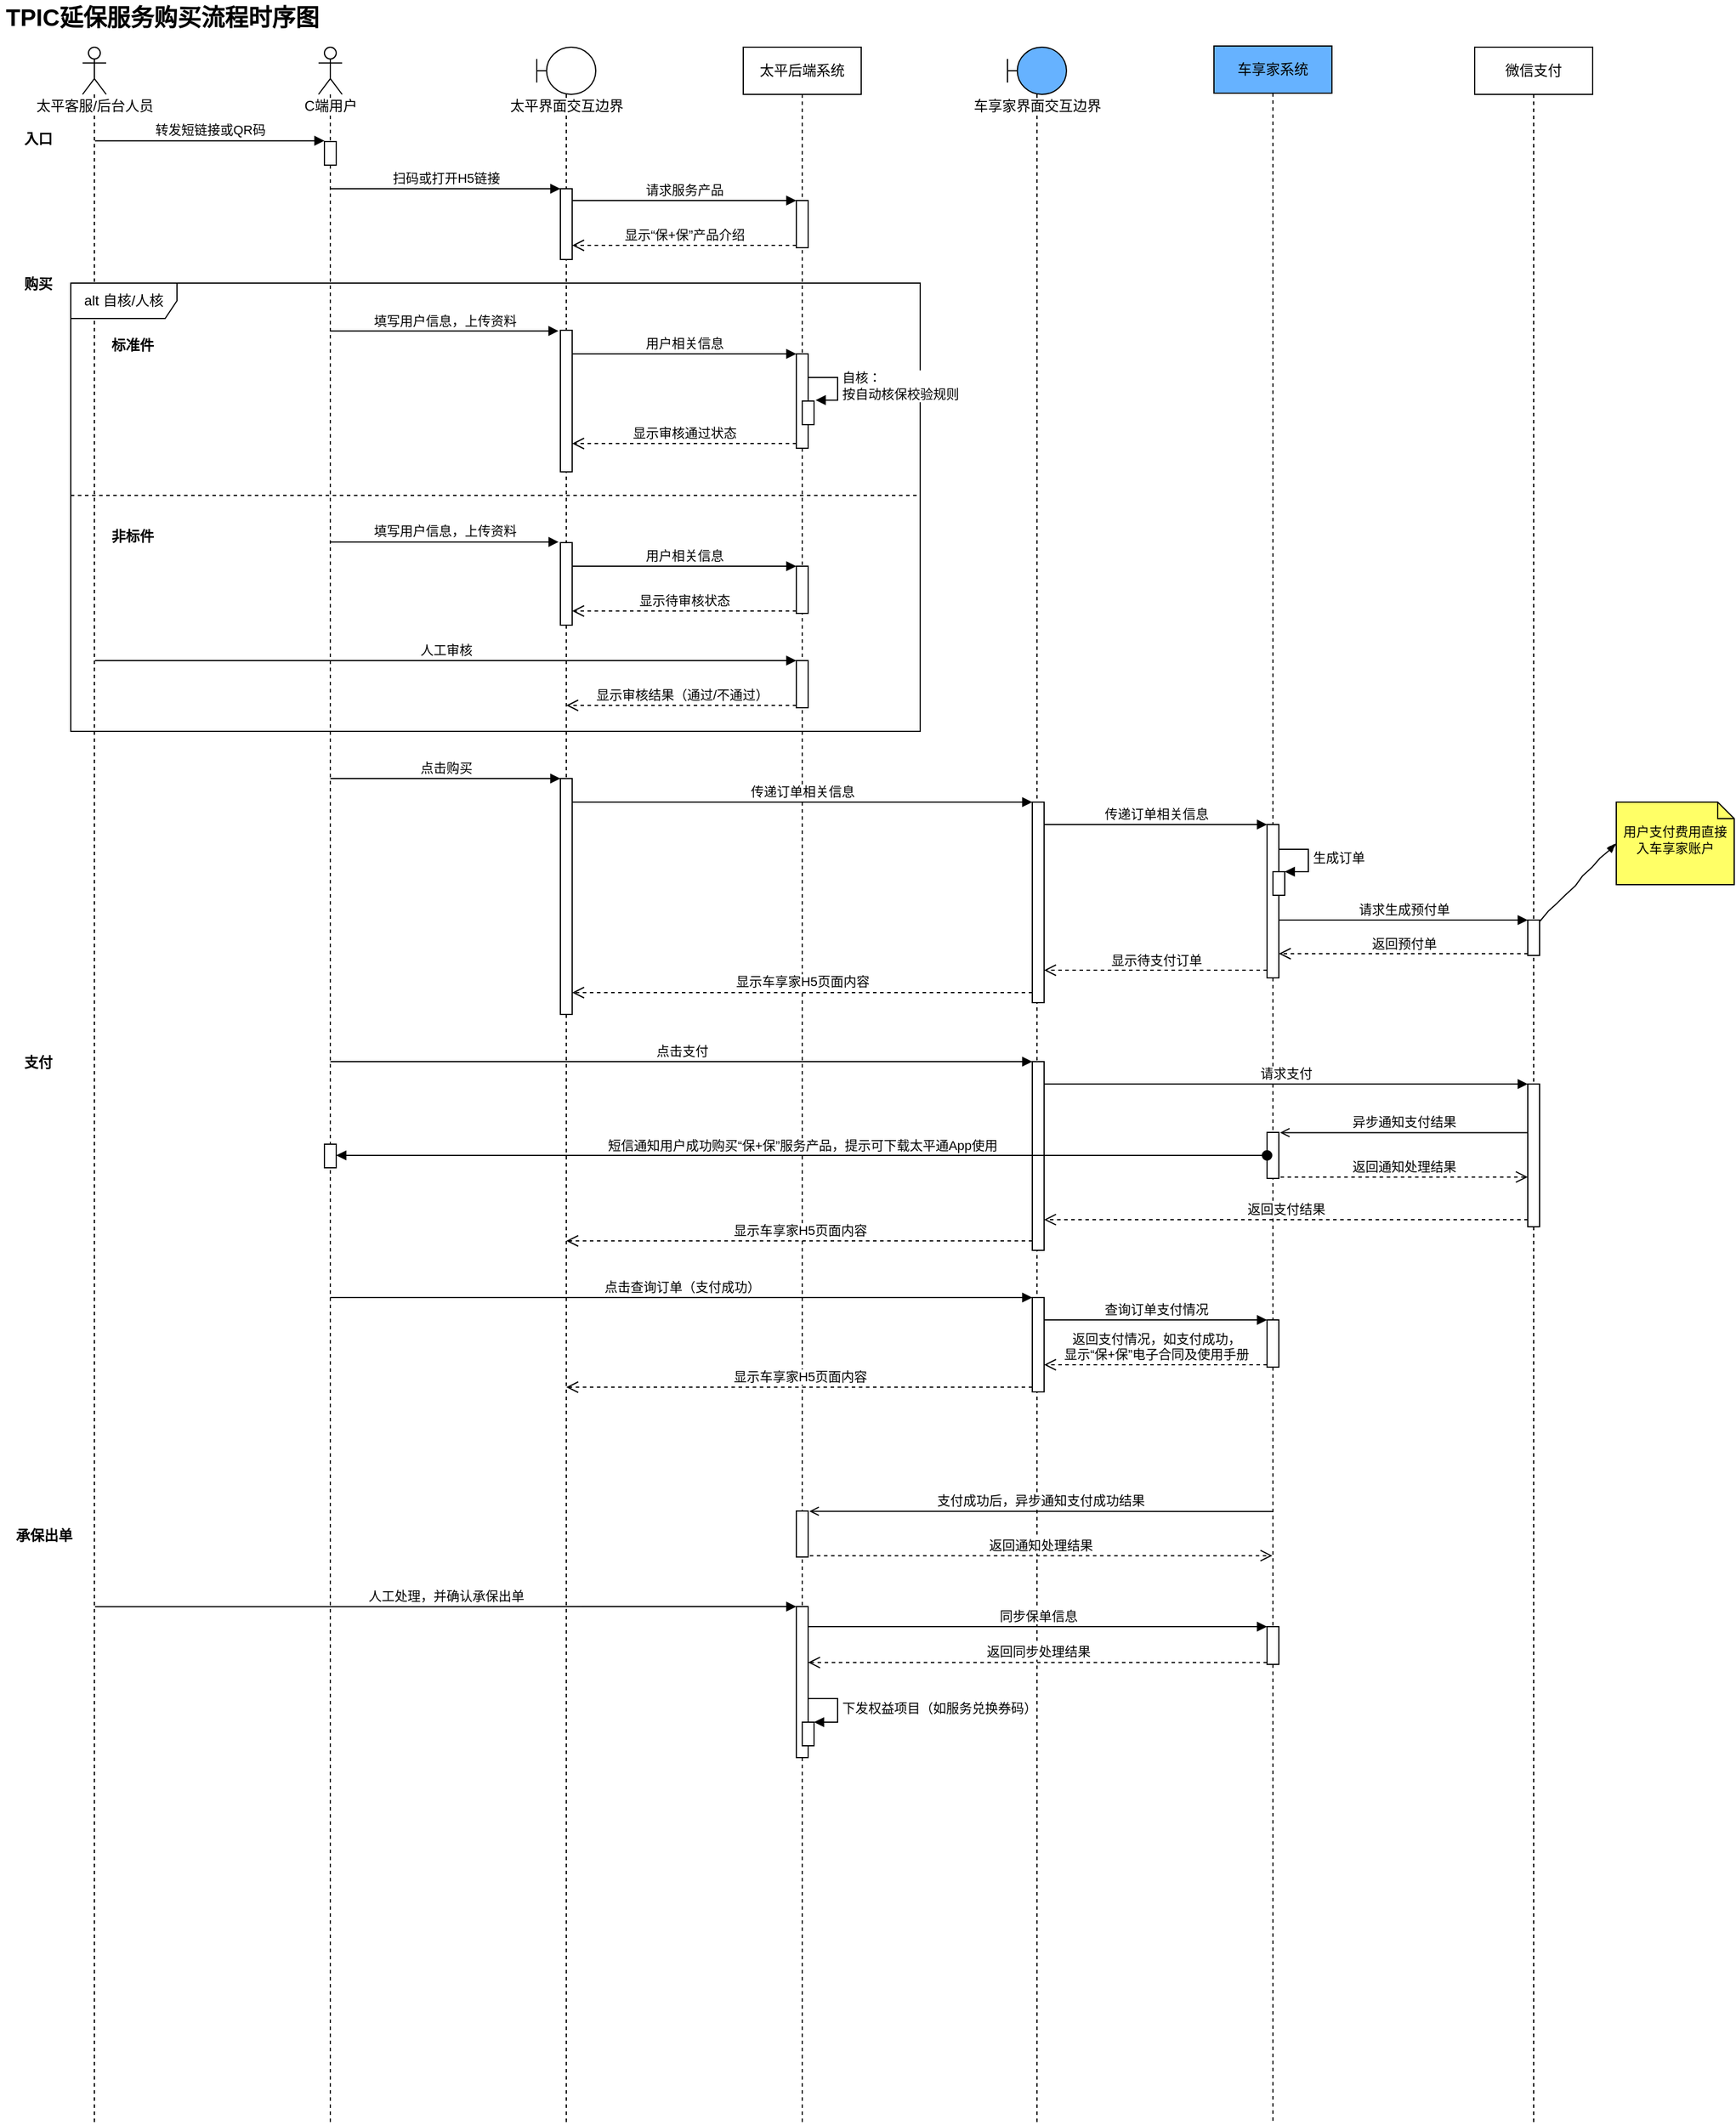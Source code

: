 <mxGraphModel dx="522" dy="437" grid="1" gridSize="10" guides="1" tooltips="1" connect="1" arrows="1" fold="1" page="1" pageScale="1" pageWidth="827" pageHeight="1169" background="#ffffff"><root><mxCell id="0"/><mxCell id="1" parent="0"/><mxCell id="12" value="太平后端系统" style="shape=umlLifeline;perimeter=lifelinePerimeter;whiteSpace=wrap;html=1;container=1;collapsible=0;recursiveResize=0;outlineConnect=0;fontFamily=Helvetica;" parent="1" vertex="1"><mxGeometry x="630" y="40" width="100" height="1760" as="geometry"/></mxCell><mxCell id="58" value="" style="html=1;points=[];perimeter=orthogonalPerimeter;fillColor=#ffffff;fontFamily=Helvetica;" parent="12" vertex="1"><mxGeometry x="45" y="260" width="10" height="80" as="geometry"/></mxCell><mxCell id="63" value="" style="html=1;points=[];perimeter=orthogonalPerimeter;fillColor=#ffffff;fontFamily=Helvetica;" parent="12" vertex="1"><mxGeometry x="45" y="130" width="10" height="40" as="geometry"/></mxCell><mxCell id="75" value="" style="html=1;points=[];perimeter=orthogonalPerimeter;fillColor=#ffffff;fontFamily=Helvetica;" parent="12" vertex="1"><mxGeometry x="45" y="440" width="10" height="40" as="geometry"/></mxCell><mxCell id="111" value="" style="html=1;points=[];perimeter=orthogonalPerimeter;fillColor=#ffffff;fontFamily=Helvetica;" parent="12" vertex="1"><mxGeometry x="45" y="520" width="10" height="40" as="geometry"/></mxCell><mxCell id="176" value="" style="html=1;points=[];perimeter=orthogonalPerimeter;fillColor=#ffffff;fontSize=11;align=center;fontFamily=Helvetica;" parent="12" vertex="1"><mxGeometry x="45" y="1241" width="10" height="39" as="geometry"/></mxCell><mxCell id="183" value="" style="html=1;points=[];perimeter=orthogonalPerimeter;fillColor=#FFFFFF;fontSize=11;align=center;fontFamily=Helvetica;" parent="12" vertex="1"><mxGeometry x="45" y="1322" width="10" height="128" as="geometry"/></mxCell><mxCell id="203" value="" style="html=1;points=[];perimeter=orthogonalPerimeter;" parent="12" vertex="1"><mxGeometry x="50" y="1420" width="10" height="20" as="geometry"/></mxCell><mxCell id="204" value="下发权益项目（如服务兑换券码）" style="edgeStyle=orthogonalEdgeStyle;html=1;align=left;spacingLeft=2;endArrow=block;rounded=0;entryX=1;entryY=0;" parent="12" source="183" target="203" edge="1"><mxGeometry relative="1" as="geometry"><mxPoint x="55" y="1400" as="sourcePoint"/><Array as="points"><mxPoint x="80" y="1400"/><mxPoint x="80" y="1420"/></Array></mxGeometry></mxCell><mxCell id="25" value="太平界面交互边界" style="shape=umlLifeline;participant=umlBoundary;perimeter=lifelinePerimeter;html=1;container=1;collapsible=0;recursiveResize=0;verticalAlign=top;spacingTop=36;labelBackgroundColor=#ffffff;outlineConnect=0;fontFamily=Helvetica;size=40;" parent="1" vertex="1"><mxGeometry x="455" y="40" width="50" height="1760" as="geometry"/></mxCell><mxCell id="106" value="" style="html=1;points=[];perimeter=orthogonalPerimeter;fillColor=#ffffff;fontFamily=Helvetica;" parent="25" vertex="1"><mxGeometry x="20" y="240" width="10" height="120" as="geometry"/></mxCell><mxCell id="118" value="" style="html=1;points=[];perimeter=orthogonalPerimeter;fillColor=#ffffff;fontFamily=Helvetica;" parent="25" vertex="1"><mxGeometry x="20" y="620" width="10" height="200" as="geometry"/></mxCell><mxCell id="27" value="太平客服/后台人员" style="shape=umlLifeline;participant=umlActor;perimeter=lifelinePerimeter;html=1;container=1;collapsible=0;recursiveResize=0;verticalAlign=top;spacingTop=36;labelBackgroundColor=#ffffff;outlineConnect=0;horizontal=1;flipH=1;flipV=0;direction=east;labelBorderColor=none;fontFamily=Helvetica;" parent="1" vertex="1"><mxGeometry x="70" y="40" width="20" height="1760" as="geometry"/></mxCell><mxCell id="28" value="C端用户" style="shape=umlLifeline;participant=umlActor;perimeter=lifelinePerimeter;html=1;container=1;collapsible=0;recursiveResize=0;verticalAlign=top;spacingTop=36;labelBackgroundColor=#ffffff;outlineConnect=0;fontFamily=Helvetica;" parent="1" vertex="1"><mxGeometry x="270" y="40" width="20" height="1760" as="geometry"/></mxCell><mxCell id="32" value="" style="html=1;points=[];perimeter=orthogonalPerimeter;fontFamily=Helvetica;" parent="28" vertex="1"><mxGeometry x="5" y="80" width="10" height="20" as="geometry"/></mxCell><mxCell id="194" value="" style="html=1;points=[];perimeter=orthogonalPerimeter;fillColor=#FFFFFF;fontSize=11;align=center;fontFamily=Helvetica;" parent="28" vertex="1"><mxGeometry x="5" y="930" width="10" height="20" as="geometry"/></mxCell><mxCell id="33" value="转发短链接或QR码" style="html=1;verticalAlign=bottom;startArrow=none;endArrow=block;startSize=8;startFill=0;entryX=0;entryY=-0.033;entryPerimeter=0;fontFamily=Helvetica;" parent="1" source="27" target="32" edge="1"><mxGeometry relative="1" as="geometry"><mxPoint x="15" y="120" as="sourcePoint"/><mxPoint x="270" y="119" as="targetPoint"/></mxGeometry></mxCell><mxCell id="35" value="扫码或打开H5链接" style="html=1;verticalAlign=bottom;endArrow=block;entryX=0;entryY=0;fontFamily=Helvetica;" parent="1" source="28" target="34" edge="1"><mxGeometry relative="1" as="geometry"><mxPoint x="210" y="160" as="sourcePoint"/></mxGeometry></mxCell><mxCell id="34" value="" style="html=1;points=[];perimeter=orthogonalPerimeter;fontFamily=Helvetica;" parent="1" vertex="1"><mxGeometry x="475" y="160" width="10" height="60" as="geometry"/></mxCell><mxCell id="39" value="车享家界面交互边界" style="shape=umlLifeline;participant=umlBoundary;perimeter=lifelinePerimeter;html=1;container=1;collapsible=0;recursiveResize=0;verticalAlign=top;spacingTop=36;labelBackgroundColor=#ffffff;outlineConnect=0;fillColor=#66B2FF;fontFamily=Helvetica;" parent="1" vertex="1"><mxGeometry x="854" y="40" width="50" height="1760" as="geometry"/></mxCell><mxCell id="121" value="" style="html=1;points=[];perimeter=orthogonalPerimeter;fillColor=#ffffff;fontFamily=Helvetica;" parent="39" vertex="1"><mxGeometry x="21" y="640" width="10" height="170" as="geometry"/></mxCell><mxCell id="141" value="" style="html=1;points=[];perimeter=orthogonalPerimeter;fillColor=#ffffff;fontFamily=Helvetica;" parent="39" vertex="1"><mxGeometry x="21" y="860" width="10" height="160" as="geometry"/></mxCell><mxCell id="196" value="" style="html=1;points=[];perimeter=orthogonalPerimeter;fillColor=#FFFFFF;fontSize=11;align=center;fontFamily=Helvetica;" parent="39" vertex="1"><mxGeometry x="21" y="1060" width="10" height="80" as="geometry"/></mxCell><mxCell id="40" value="车享家系统" style="shape=umlLifeline;perimeter=lifelinePerimeter;whiteSpace=wrap;html=1;container=1;collapsible=0;recursiveResize=0;outlineConnect=0;fillColor=#66B2FF;fontFamily=Helvetica;" parent="1" vertex="1"><mxGeometry x="1029" y="39" width="100" height="1760" as="geometry"/></mxCell><mxCell id="124" value="" style="html=1;points=[];perimeter=orthogonalPerimeter;fillColor=#ffffff;fontFamily=Helvetica;" parent="40" vertex="1"><mxGeometry x="45" y="660" width="10" height="130" as="geometry"/></mxCell><mxCell id="160" value="" style="html=1;points=[];perimeter=orthogonalPerimeter;fillColor=#ffffff;fontSize=11;fontFamily=Helvetica;" parent="40" vertex="1"><mxGeometry x="50" y="700" width="10" height="20" as="geometry"/></mxCell><mxCell id="161" value="生成订单" style="edgeStyle=orthogonalEdgeStyle;html=1;align=left;spacingLeft=2;endArrow=block;rounded=0;entryX=1;entryY=0;shadow=0;fontSize=11;fontFamily=Helvetica;" parent="40" source="124" target="160" edge="1"><mxGeometry relative="1" as="geometry"><mxPoint x="55" y="671" as="sourcePoint"/><Array as="points"><mxPoint x="80" y="681"/><mxPoint x="80" y="700"/></Array></mxGeometry></mxCell><mxCell id="168" value="" style="html=1;points=[];perimeter=orthogonalPerimeter;fillColor=#ffffff;fontSize=11;align=center;fontFamily=Helvetica;" parent="40" vertex="1"><mxGeometry x="45" y="921" width="10" height="39" as="geometry"/></mxCell><mxCell id="186" value="" style="html=1;points=[];perimeter=orthogonalPerimeter;fillColor=#FFFFFF;fontSize=11;align=center;fontFamily=Helvetica;" parent="40" vertex="1"><mxGeometry x="45" y="1340" width="10" height="32" as="geometry"/></mxCell><mxCell id="199" value="" style="html=1;points=[];perimeter=orthogonalPerimeter;fillColor=#FFFFFF;fontSize=11;align=center;fontFamily=Helvetica;" parent="40" vertex="1"><mxGeometry x="45" y="1080" width="10" height="40" as="geometry"/></mxCell><mxCell id="54" value="alt 自核/人核" style="shape=umlFrame;whiteSpace=wrap;html=1;fillColor=#ffffff;width=90;height=30;fontFamily=Helvetica;" parent="1" vertex="1"><mxGeometry x="60" y="240" width="720" height="380" as="geometry"/></mxCell><mxCell id="59" value="用户相关信息" style="html=1;verticalAlign=bottom;endArrow=block;entryX=0;entryY=0;shadow=0;fontFamily=Helvetica;" parent="1" source="106" target="58" edge="1"><mxGeometry relative="1" as="geometry"><mxPoint x="485" y="322.143" as="sourcePoint"/></mxGeometry></mxCell><mxCell id="60" value="显示审核通过状态" style="html=1;verticalAlign=bottom;endArrow=open;dashed=1;endSize=8;exitX=0;exitY=0.95;shadow=0;fontFamily=Helvetica;" parent="1" source="58" target="106" edge="1"><mxGeometry relative="1" as="geometry"><mxPoint x="485" y="398.143" as="targetPoint"/></mxGeometry></mxCell><mxCell id="65" value="显示“保+保”产品介绍" style="html=1;verticalAlign=bottom;endArrow=open;dashed=1;endSize=8;exitX=0;exitY=0.95;shadow=0;fontFamily=Helvetica;" parent="1" source="63" target="34" edge="1"><mxGeometry relative="1" as="geometry"><mxPoint x="605" y="236" as="targetPoint"/></mxGeometry></mxCell><mxCell id="64" value="请求服务产品" style="html=1;verticalAlign=bottom;endArrow=block;entryX=0;entryY=0;shadow=0;fontFamily=Helvetica;" parent="1" source="34" target="63" edge="1"><mxGeometry relative="1" as="geometry"><mxPoint x="490" y="160" as="sourcePoint"/></mxGeometry></mxCell><mxCell id="67" value="" style="line;strokeWidth=1;fillColor=none;align=left;verticalAlign=middle;spacingTop=-1;spacingLeft=3;spacingRight=3;rotatable=0;labelPosition=right;points=[];portConstraint=eastwest;dashed=1;fontFamily=Helvetica;" parent="1" vertex="1"><mxGeometry x="60" y="416" width="720" height="8" as="geometry"/></mxCell><mxCell id="68" value="" style="html=1;points=[];perimeter=orthogonalPerimeter;fillColor=#ffffff;fontFamily=Helvetica;" parent="1" vertex="1"><mxGeometry x="680" y="340" width="10" height="20" as="geometry"/></mxCell><mxCell id="69" value="&lt;div&gt;自核：&lt;/div&gt;按自动核保校验规则" style="edgeStyle=orthogonalEdgeStyle;html=1;align=left;spacingLeft=2;endArrow=block;rounded=0;entryX=1.14;entryY=-0.04;shadow=0;entryPerimeter=0;fontFamily=Helvetica;" parent="1" source="58" target="68" edge="1"><mxGeometry relative="1" as="geometry"><mxPoint x="685" y="332" as="sourcePoint"/><Array as="points"><mxPoint x="710" y="320"/><mxPoint x="710" y="339"/></Array></mxGeometry></mxCell><mxCell id="70" value="标准件" style="text;align=center;fontStyle=1;verticalAlign=middle;spacingLeft=3;spacingRight=3;strokeColor=none;rotatable=0;points=[[0,0.5],[1,0.5]];portConstraint=eastwest;fillColor=#ffffff;fontFamily=Helvetica;" parent="1" vertex="1"><mxGeometry x="90" y="279" width="45" height="26" as="geometry"/></mxCell><mxCell id="71" value="非标件" style="text;align=center;fontStyle=1;verticalAlign=middle;spacingLeft=3;spacingRight=3;strokeColor=none;rotatable=0;points=[[0,0.5],[1,0.5]];portConstraint=eastwest;fillColor=#ffffff;fontFamily=Helvetica;" parent="1" vertex="1"><mxGeometry x="90" y="441" width="45" height="26" as="geometry"/></mxCell><mxCell id="76" value="用户相关信息" style="html=1;verticalAlign=bottom;endArrow=block;entryX=0;entryY=0;shadow=0;fontFamily=Helvetica;" parent="1" source="98" target="75" edge="1"><mxGeometry relative="1" as="geometry"><mxPoint x="479.5" y="484" as="sourcePoint"/></mxGeometry></mxCell><mxCell id="77" value="显示待审核状态" style="html=1;verticalAlign=bottom;endArrow=open;dashed=1;endSize=8;exitX=0;exitY=0.95;shadow=0;fontFamily=Helvetica;" parent="1" source="75" target="98" edge="1"><mxGeometry relative="1" as="geometry"><mxPoint x="490" y="520" as="targetPoint"/></mxGeometry></mxCell><mxCell id="98" value="" style="html=1;points=[];perimeter=orthogonalPerimeter;fillColor=#ffffff;fontFamily=Helvetica;" parent="1" vertex="1"><mxGeometry x="475" y="460" width="10" height="70" as="geometry"/></mxCell><mxCell id="99" value="填写用户信息，上传资料" style="html=1;verticalAlign=bottom;endArrow=block;shadow=0;entryX=-0.15;entryY=-0.008;entryPerimeter=0;fontFamily=Helvetica;" parent="1" source="28" target="98" edge="1"><mxGeometry relative="1" as="geometry"><mxPoint x="280" y="469.857" as="sourcePoint"/><mxPoint x="460" y="474" as="targetPoint"/></mxGeometry></mxCell><mxCell id="112" value="人工审核" style="html=1;verticalAlign=bottom;endArrow=block;entryX=0;entryY=0;shadow=0;fontFamily=Helvetica;" parent="1" source="27" target="111" edge="1"><mxGeometry relative="1" as="geometry"><mxPoint x="110" y="650" as="sourcePoint"/></mxGeometry></mxCell><mxCell id="113" value="显示审核结果（通过/不通过）" style="html=1;verticalAlign=bottom;endArrow=open;dashed=1;endSize=8;exitX=0;exitY=0.95;shadow=0;fontFamily=Helvetica;" parent="1" source="111" target="25" edge="1"><mxGeometry relative="1" as="geometry"><mxPoint x="480" y="636" as="targetPoint"/></mxGeometry></mxCell><mxCell id="107" value="填写用户信息，上传资料" style="html=1;verticalAlign=bottom;endArrow=block;shadow=0;entryX=-0.157;entryY=0.005;entryPerimeter=0;fontFamily=Helvetica;" parent="1" source="28" target="106" edge="1"><mxGeometry relative="1" as="geometry"><mxPoint x="279.929" y="305" as="sourcePoint"/><mxPoint x="475" y="305" as="targetPoint"/></mxGeometry></mxCell><mxCell id="119" value="点击购买" style="html=1;verticalAlign=bottom;endArrow=block;entryX=0;entryY=0;shadow=0;fontFamily=Helvetica;" parent="1" source="28" target="118" edge="1"><mxGeometry relative="1" as="geometry"><mxPoint x="405" y="680" as="sourcePoint"/></mxGeometry></mxCell><mxCell id="122" value="传递订单相关信息" style="html=1;verticalAlign=bottom;endArrow=block;entryX=0;entryY=0;shadow=0;fontFamily=Helvetica;" parent="1" source="118" target="121" edge="1"><mxGeometry relative="1" as="geometry"><mxPoint x="570" y="680" as="sourcePoint"/></mxGeometry></mxCell><mxCell id="123" value="显示车享家H5页面内容" style="html=1;verticalAlign=bottom;endArrow=open;dashed=1;endSize=8;exitX=0;exitY=0.95;shadow=0;fontFamily=Helvetica;" parent="1" source="121" target="118" edge="1"><mxGeometry relative="1" as="geometry"><mxPoint x="805" y="756" as="targetPoint"/></mxGeometry></mxCell><mxCell id="125" value="传递订单相关信息" style="html=1;verticalAlign=bottom;endArrow=block;entryX=0;entryY=0;shadow=0;fontFamily=Helvetica;" parent="1" source="121" target="124" edge="1"><mxGeometry relative="1" as="geometry"><mxPoint x="1004" y="730" as="sourcePoint"/></mxGeometry></mxCell><mxCell id="126" value="显示待支付订单" style="html=1;verticalAlign=bottom;endArrow=open;dashed=1;endSize=8;exitX=0;exitY=0.95;shadow=0;fontFamily=Helvetica;" parent="1" source="124" target="121" edge="1"><mxGeometry relative="1" as="geometry"><mxPoint x="1004" y="806" as="targetPoint"/></mxGeometry></mxCell><mxCell id="142" value="点击支付" style="html=1;verticalAlign=bottom;endArrow=block;entryX=0;entryY=0;shadow=0;fontFamily=Helvetica;" parent="1" source="28" target="141" edge="1"><mxGeometry relative="1" as="geometry"><mxPoint x="280.071" y="899.571" as="sourcePoint"/></mxGeometry></mxCell><mxCell id="143" value="显示车享家H5页面内容" style="html=1;verticalAlign=bottom;endArrow=open;dashed=1;endSize=8;exitX=0;exitY=0.95;shadow=0;fontFamily=Helvetica;" parent="1" source="141" target="25" edge="1"><mxGeometry relative="1" as="geometry"><mxPoint x="486" y="1119.5" as="targetPoint"/></mxGeometry></mxCell><mxCell id="144" value="请求支付" style="html=1;verticalAlign=bottom;endArrow=block;entryX=0;entryY=0;shadow=0;fontFamily=Helvetica;" parent="1" source="141" target="145" edge="1"><mxGeometry relative="1" as="geometry"><mxPoint x="1006" y="1180" as="sourcePoint"/></mxGeometry></mxCell><mxCell id="146" value="返回支付结果" style="html=1;verticalAlign=bottom;endArrow=open;dashed=1;endSize=8;exitX=0;exitY=0.95;shadow=0;fontFamily=Helvetica;" parent="1" source="145" target="141" edge="1"><mxGeometry relative="1" as="geometry"><mxPoint x="1006" y="1256" as="targetPoint"/></mxGeometry></mxCell><mxCell id="152" value="微信支付" style="shape=umlLifeline;perimeter=lifelinePerimeter;whiteSpace=wrap;html=1;container=1;collapsible=0;recursiveResize=0;outlineConnect=0;fontFamily=Helvetica;" parent="1" vertex="1"><mxGeometry x="1250" y="40" width="100" height="1760" as="geometry"/></mxCell><mxCell id="157" value="" style="html=1;points=[];perimeter=orthogonalPerimeter;fillColor=#ffffff;fontSize=11;fontFamily=Helvetica;" parent="152" vertex="1"><mxGeometry x="45" y="740" width="10" height="30" as="geometry"/></mxCell><mxCell id="145" value="" style="html=1;points=[];perimeter=orthogonalPerimeter;fillColor=#ffffff;fontFamily=Helvetica;" parent="152" vertex="1"><mxGeometry x="45" y="879" width="10" height="121" as="geometry"/></mxCell><mxCell id="159" value="返回预付单" style="html=1;verticalAlign=bottom;endArrow=open;dashed=1;endSize=8;exitX=0;exitY=0.95;shadow=0;fontSize=11;fontFamily=Helvetica;" parent="1" source="157" target="124" edge="1"><mxGeometry relative="1" as="geometry"><mxPoint x="1225" y="786" as="targetPoint"/></mxGeometry></mxCell><mxCell id="158" value="请求生成预付单" style="html=1;verticalAlign=bottom;endArrow=block;entryX=0;entryY=0;shadow=0;fontSize=11;fontFamily=Helvetica;" parent="1" source="124" target="157" edge="1"><mxGeometry relative="1" as="geometry"><mxPoint x="1225" y="710" as="sourcePoint"/></mxGeometry></mxCell><mxCell id="164" value="用户支付费用直接入车享家账户" style="shape=note;whiteSpace=wrap;html=1;size=14;verticalAlign=middle;align=center;spacingTop=-6;fillColor=#FFFF66;fontSize=11;fontFamily=Helvetica;" parent="1" vertex="1"><mxGeometry x="1370" y="680" width="100" height="70" as="geometry"/></mxCell><mxCell id="165" value="" style="rounded=0;comic=1;strokeWidth=1;endArrow=blockThin;html=1;fontFamily=Helvetica;fontStyle=1;shadow=0;entryX=0;entryY=0.5;" parent="1" source="157" target="164" edge="1"><mxGeometry width="50" height="50" relative="1" as="geometry"><mxPoint x="1370" y="700" as="sourcePoint"/><mxPoint x="1420" y="650" as="targetPoint"/></mxGeometry></mxCell><mxCell id="169" value="异步通知支付结果" style="html=1;verticalAlign=bottom;endArrow=open;shadow=0;strokeWidth=1;fontSize=11;endFill=0;entryX=1.1;entryY=0.005;entryPerimeter=0;fontFamily=Helvetica;" parent="1" source="145" target="168" edge="1"><mxGeometry relative="1" as="geometry"><mxPoint x="1004" y="960" as="sourcePoint"/><mxPoint x="1090" y="960" as="targetPoint"/></mxGeometry></mxCell><mxCell id="170" value="返回通知处理结果" style="html=1;verticalAlign=bottom;endArrow=open;dashed=1;endSize=8;shadow=0;strokeWidth=1;fontSize=11;exitX=1.14;exitY=0.97;exitPerimeter=0;fontFamily=Helvetica;" parent="1" source="168" target="145" edge="1"><mxGeometry relative="1" as="geometry"><mxPoint x="1004" y="1036" as="targetPoint"/><mxPoint x="1090" y="1036" as="sourcePoint"/></mxGeometry></mxCell><mxCell id="177" value="支付成功后，异步通知支付成功结果" style="html=1;verticalAlign=bottom;endArrow=open;shadow=0;strokeWidth=1;fontSize=11;endFill=0;entryX=1.1;entryY=0.005;entryPerimeter=0;fontFamily=Helvetica;" parent="1" target="176" edge="1"><mxGeometry relative="1" as="geometry"><mxPoint x="1078.5" y="1281.333" as="sourcePoint"/><mxPoint x="924" y="1351" as="targetPoint"/></mxGeometry></mxCell><mxCell id="178" value="返回通知处理结果" style="html=1;verticalAlign=bottom;endArrow=open;dashed=1;endSize=8;shadow=0;strokeWidth=1;fontSize=11;exitX=1.14;exitY=0.97;exitPerimeter=0;fontFamily=Helvetica;" parent="1" source="176" edge="1"><mxGeometry relative="1" as="geometry"><mxPoint x="1078.5" y="1318.833" as="targetPoint"/><mxPoint x="924" y="1427" as="sourcePoint"/></mxGeometry></mxCell><mxCell id="179" value="入口" style="text;align=center;fontStyle=1;verticalAlign=middle;spacingLeft=3;spacingRight=3;strokeColor=none;rotatable=0;points=[[0,0.5],[1,0.5]];portConstraint=eastwest;fillColor=#ffffff;fontFamily=Helvetica;" parent="1" vertex="1"><mxGeometry x="10" y="104" width="45" height="26" as="geometry"/></mxCell><mxCell id="180" value="购买" style="text;align=center;fontStyle=1;verticalAlign=middle;spacingLeft=3;spacingRight=3;strokeColor=none;rotatable=0;points=[[0,0.5],[1,0.5]];portConstraint=eastwest;fillColor=#ffffff;fontFamily=Helvetica;" parent="1" vertex="1"><mxGeometry x="10" y="227" width="45" height="26" as="geometry"/></mxCell><mxCell id="181" value="支付" style="text;align=center;fontStyle=1;verticalAlign=middle;spacingLeft=3;spacingRight=3;strokeColor=none;rotatable=0;points=[[0,0.5],[1,0.5]];portConstraint=eastwest;fillColor=#ffffff;fontFamily=Helvetica;" parent="1" vertex="1"><mxGeometry x="10" y="887" width="45" height="26" as="geometry"/></mxCell><mxCell id="182" value="承保出单" style="text;align=center;fontStyle=1;verticalAlign=middle;spacingLeft=3;spacingRight=3;strokeColor=none;rotatable=0;points=[[0,0.5],[1,0.5]];portConstraint=eastwest;fillColor=#ffffff;fontFamily=Helvetica;" parent="1" vertex="1"><mxGeometry x="15" y="1288" width="45" height="26" as="geometry"/></mxCell><mxCell id="184" value="人工处理，并确认承保出单" style="html=1;verticalAlign=bottom;endArrow=block;entryX=0;entryY=0;shadow=0;strokeWidth=1;fontSize=11;fontFamily=Helvetica;" parent="1" target="183" edge="1"><mxGeometry relative="1" as="geometry"><mxPoint x="80.5" y="1362.167" as="sourcePoint"/></mxGeometry></mxCell><mxCell id="187" value="同步保单信息" style="html=1;verticalAlign=bottom;endArrow=block;entryX=0;entryY=0;shadow=0;strokeWidth=1;fontSize=11;fontFamily=Helvetica;" parent="1" source="183" target="186" edge="1"><mxGeometry relative="1" as="geometry"><mxPoint x="1004" y="1371" as="sourcePoint"/></mxGeometry></mxCell><mxCell id="188" value="返回同步处理结果" style="html=1;verticalAlign=bottom;endArrow=open;dashed=1;endSize=8;exitX=0;exitY=0.95;shadow=0;strokeWidth=1;fontSize=11;fontFamily=Helvetica;" parent="1" source="186" target="183" edge="1"><mxGeometry relative="1" as="geometry"><mxPoint x="1004" y="1447" as="targetPoint"/></mxGeometry></mxCell><mxCell id="195" value="短信通知用户成功购买“保+保”服务产品，提示可下载太平通App使用" style="html=1;verticalAlign=bottom;startArrow=oval;endArrow=block;startSize=8;shadow=0;strokeWidth=1;fontSize=11;fontFamily=Helvetica;" parent="1" source="168" target="194" edge="1"><mxGeometry relative="1" as="geometry"><mxPoint x="700" y="940" as="sourcePoint"/></mxGeometry></mxCell><mxCell id="197" value="点击查询订单（支付成功）" style="html=1;verticalAlign=bottom;endArrow=block;entryX=0;entryY=0;shadow=0;strokeWidth=1;fontSize=11;fontFamily=Helvetica;" parent="1" source="28" target="196" edge="1"><mxGeometry relative="1" as="geometry"><mxPoint x="805" y="1100" as="sourcePoint"/></mxGeometry></mxCell><mxCell id="200" value="查询订单支付情况" style="html=1;verticalAlign=bottom;endArrow=block;entryX=0;entryY=0;shadow=0;strokeWidth=1;fontSize=11;fontFamily=Helvetica;" parent="1" source="196" target="199" edge="1"><mxGeometry relative="1" as="geometry"><mxPoint x="1004" y="1100" as="sourcePoint"/></mxGeometry></mxCell><mxCell id="201" value="返回支付情况，&lt;span style=&quot;letter-spacing: 0px&quot;&gt;如支付成功，&lt;/span&gt;&lt;div&gt;&lt;span style=&quot;letter-spacing: 0px&quot;&gt;显示“保+保”电子合同及使用手册&lt;/span&gt;&lt;/div&gt;" style="html=1;verticalAlign=bottom;endArrow=open;dashed=1;endSize=8;exitX=0;exitY=0.95;shadow=0;strokeWidth=1;fontSize=11;fontFamily=Helvetica;" parent="1" source="199" target="196" edge="1"><mxGeometry relative="1" as="geometry"><mxPoint x="1004" y="1176" as="targetPoint"/></mxGeometry></mxCell><mxCell id="198" value="显示车享家H5页面内容" style="html=1;verticalAlign=bottom;endArrow=open;dashed=1;endSize=8;exitX=0;exitY=0.95;shadow=0;strokeWidth=1;fontSize=11;fontFamily=Helvetica;" parent="1" source="196" target="25" edge="1"><mxGeometry relative="1" as="geometry"><mxPoint x="805" y="1176" as="targetPoint"/></mxGeometry></mxCell><mxCell id="205" value="TPIC延保服务购买流程时序图" style="text;align=left;fontStyle=1;verticalAlign=middle;spacingLeft=3;spacingRight=3;strokeColor=none;rotatable=0;points=[[0,0.5],[1,0.5]];portConstraint=eastwest;fillColor=#ffffff;fontFamily=Helvetica;fontSize=20;" parent="1" vertex="1"><mxGeometry width="180" height="26" as="geometry"/></mxCell></root></mxGraphModel>